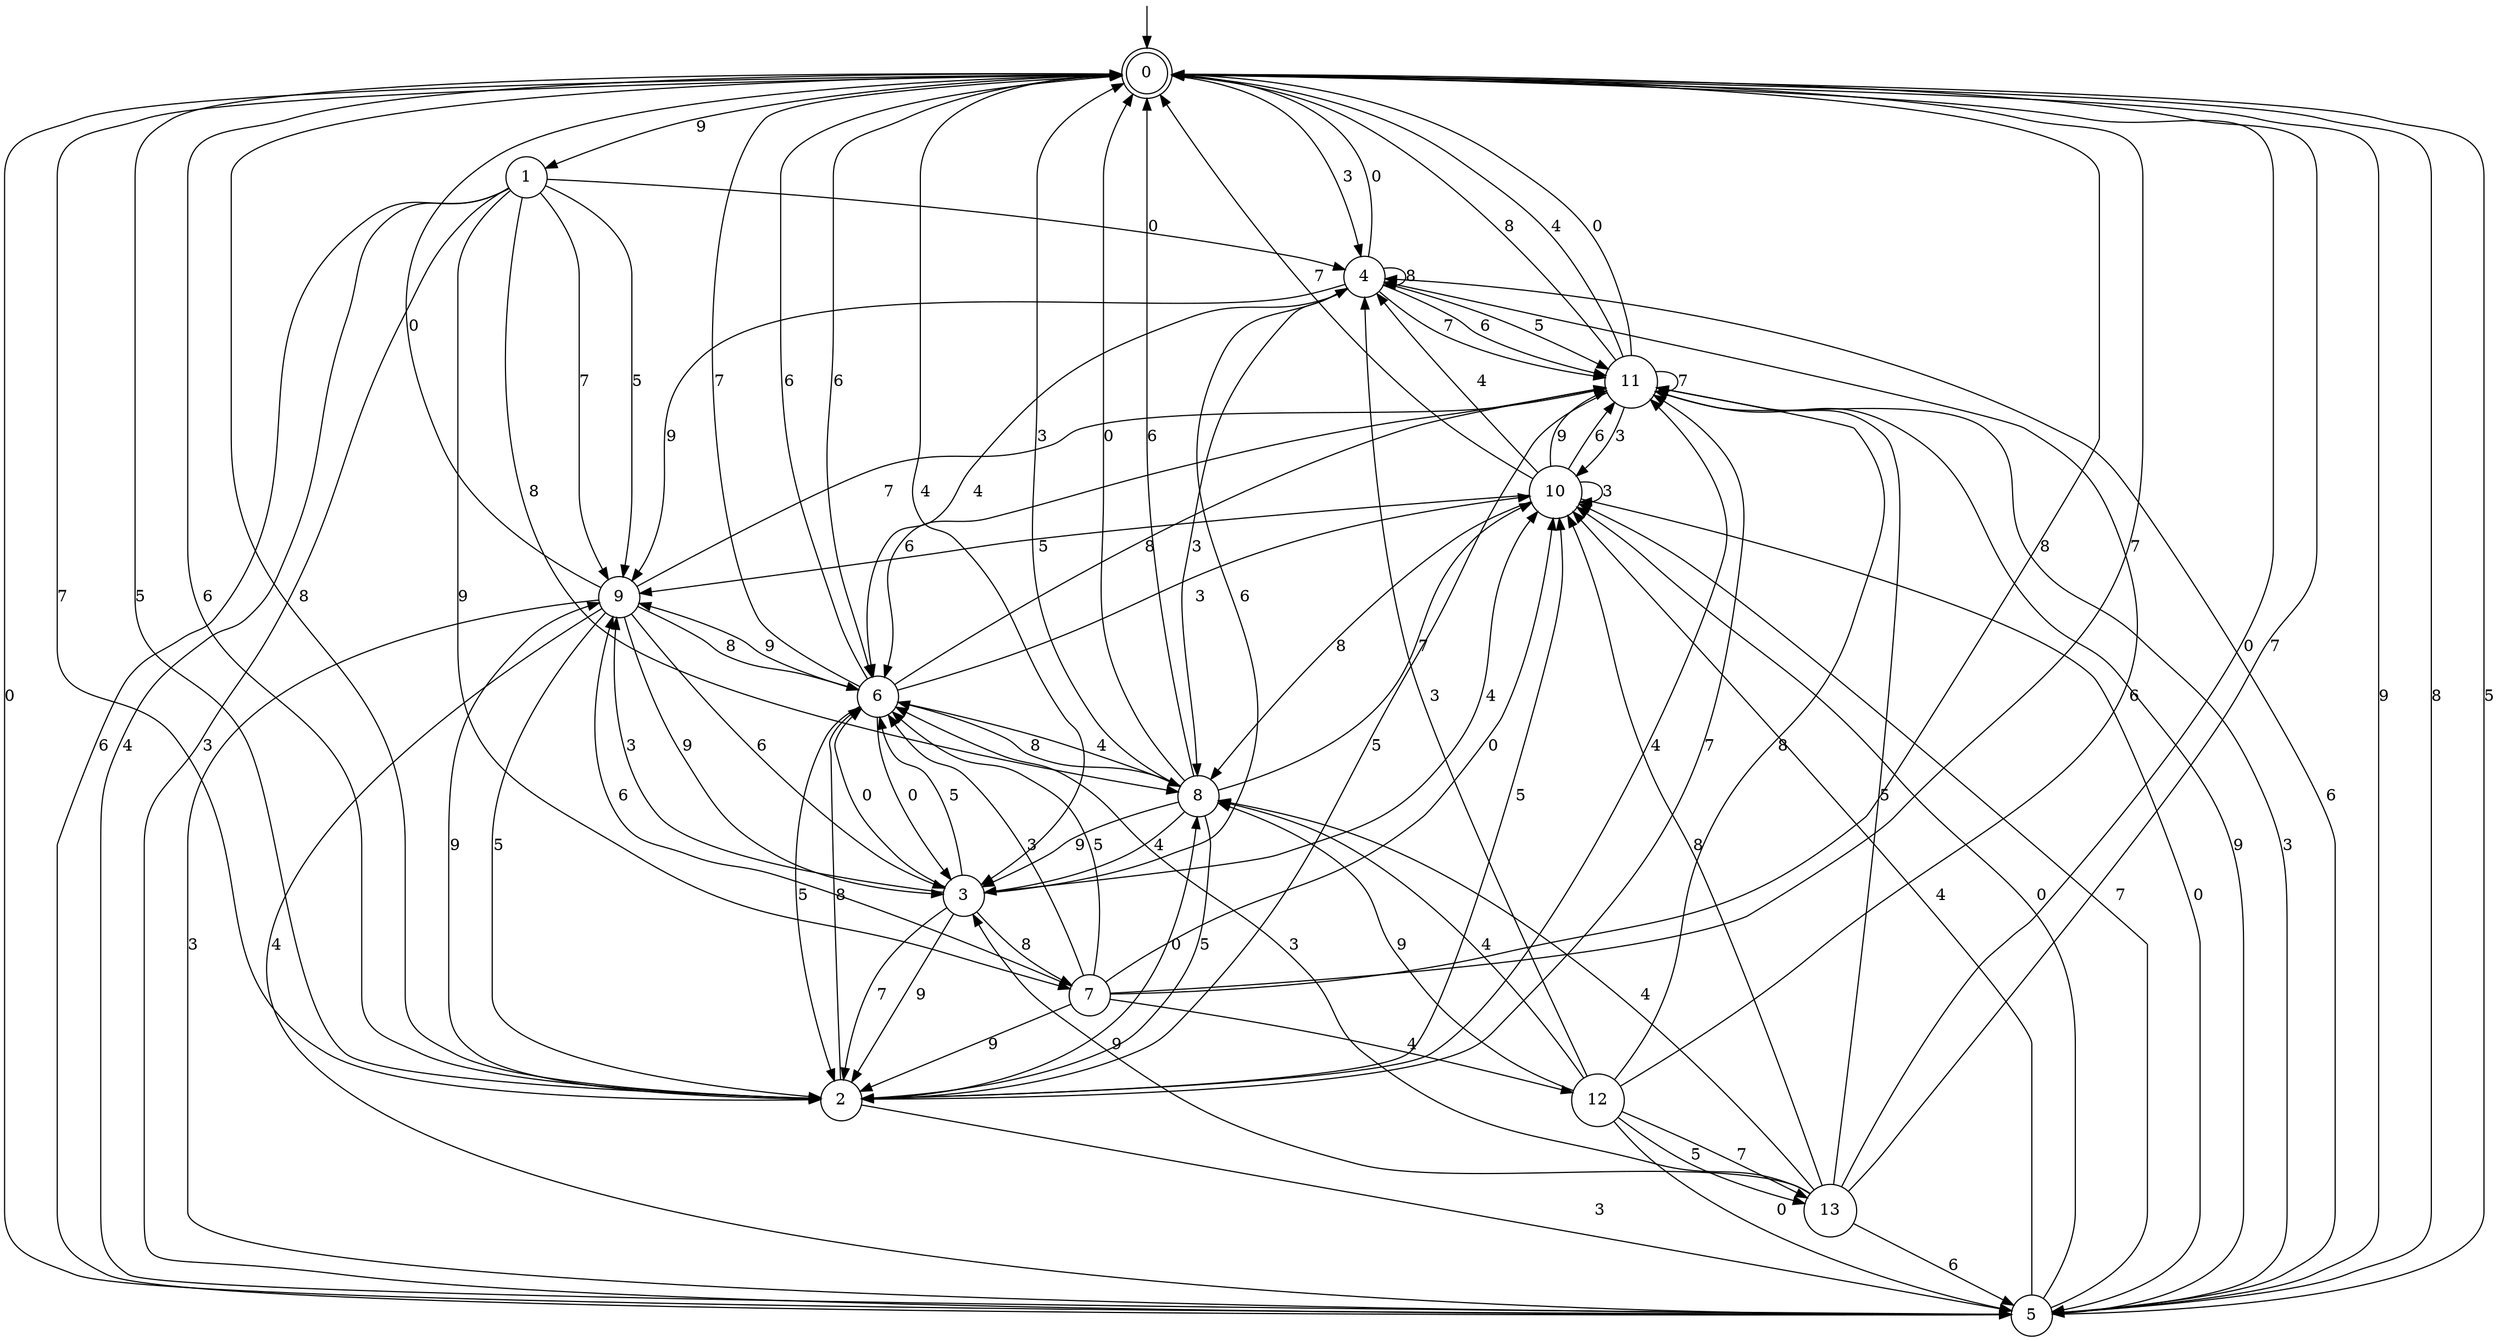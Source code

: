 digraph g {

	s0 [shape="doublecircle" label="0"];
	s1 [shape="circle" label="1"];
	s2 [shape="circle" label="2"];
	s3 [shape="circle" label="3"];
	s4 [shape="circle" label="4"];
	s5 [shape="circle" label="5"];
	s6 [shape="circle" label="6"];
	s7 [shape="circle" label="7"];
	s8 [shape="circle" label="8"];
	s9 [shape="circle" label="9"];
	s10 [shape="circle" label="10"];
	s11 [shape="circle" label="11"];
	s12 [shape="circle" label="12"];
	s13 [shape="circle" label="13"];
	s0 -> s1 [label="9"];
	s0 -> s2 [label="8"];
	s0 -> s2 [label="5"];
	s0 -> s3 [label="4"];
	s0 -> s4 [label="3"];
	s0 -> s5 [label="0"];
	s0 -> s2 [label="7"];
	s0 -> s6 [label="6"];
	s1 -> s7 [label="9"];
	s1 -> s8 [label="8"];
	s1 -> s9 [label="5"];
	s1 -> s5 [label="4"];
	s1 -> s5 [label="3"];
	s1 -> s4 [label="0"];
	s1 -> s9 [label="7"];
	s1 -> s5 [label="6"];
	s2 -> s9 [label="9"];
	s2 -> s6 [label="8"];
	s2 -> s10 [label="5"];
	s2 -> s11 [label="4"];
	s2 -> s5 [label="3"];
	s2 -> s8 [label="0"];
	s2 -> s11 [label="7"];
	s2 -> s0 [label="6"];
	s3 -> s2 [label="9"];
	s3 -> s7 [label="8"];
	s3 -> s6 [label="5"];
	s3 -> s10 [label="4"];
	s3 -> s9 [label="3"];
	s3 -> s6 [label="0"];
	s3 -> s2 [label="7"];
	s3 -> s4 [label="6"];
	s4 -> s9 [label="9"];
	s4 -> s4 [label="8"];
	s4 -> s11 [label="5"];
	s4 -> s6 [label="4"];
	s4 -> s8 [label="3"];
	s4 -> s0 [label="0"];
	s4 -> s11 [label="7"];
	s4 -> s11 [label="6"];
	s5 -> s0 [label="9"];
	s5 -> s0 [label="8"];
	s5 -> s0 [label="5"];
	s5 -> s10 [label="4"];
	s5 -> s11 [label="3"];
	s5 -> s10 [label="0"];
	s5 -> s10 [label="7"];
	s5 -> s4 [label="6"];
	s6 -> s9 [label="9"];
	s6 -> s11 [label="8"];
	s6 -> s2 [label="5"];
	s6 -> s8 [label="4"];
	s6 -> s10 [label="3"];
	s6 -> s3 [label="0"];
	s6 -> s0 [label="7"];
	s6 -> s0 [label="6"];
	s7 -> s2 [label="9"];
	s7 -> s0 [label="8"];
	s7 -> s6 [label="5"];
	s7 -> s12 [label="4"];
	s7 -> s6 [label="3"];
	s7 -> s10 [label="0"];
	s7 -> s0 [label="7"];
	s7 -> s9 [label="6"];
	s8 -> s3 [label="9"];
	s8 -> s6 [label="8"];
	s8 -> s2 [label="5"];
	s8 -> s3 [label="4"];
	s8 -> s0 [label="3"];
	s8 -> s0 [label="0"];
	s8 -> s10 [label="7"];
	s8 -> s0 [label="6"];
	s9 -> s3 [label="9"];
	s9 -> s6 [label="8"];
	s9 -> s2 [label="5"];
	s9 -> s5 [label="4"];
	s9 -> s5 [label="3"];
	s9 -> s0 [label="0"];
	s9 -> s11 [label="7"];
	s9 -> s3 [label="6"];
	s10 -> s11 [label="9"];
	s10 -> s8 [label="8"];
	s10 -> s9 [label="5"];
	s10 -> s4 [label="4"];
	s10 -> s10 [label="3"];
	s10 -> s5 [label="0"];
	s10 -> s0 [label="7"];
	s10 -> s11 [label="6"];
	s11 -> s5 [label="9"];
	s11 -> s0 [label="8"];
	s11 -> s2 [label="5"];
	s11 -> s0 [label="4"];
	s11 -> s10 [label="3"];
	s11 -> s0 [label="0"];
	s11 -> s11 [label="7"];
	s11 -> s6 [label="6"];
	s12 -> s8 [label="9"];
	s12 -> s11 [label="8"];
	s12 -> s13 [label="5"];
	s12 -> s8 [label="4"];
	s12 -> s4 [label="3"];
	s12 -> s5 [label="0"];
	s12 -> s13 [label="7"];
	s12 -> s4 [label="6"];
	s13 -> s3 [label="9"];
	s13 -> s10 [label="8"];
	s13 -> s11 [label="5"];
	s13 -> s8 [label="4"];
	s13 -> s6 [label="3"];
	s13 -> s0 [label="0"];
	s13 -> s0 [label="7"];
	s13 -> s5 [label="6"];

__start0 [label="" shape="none" width="0" height="0"];
__start0 -> s0;

}
